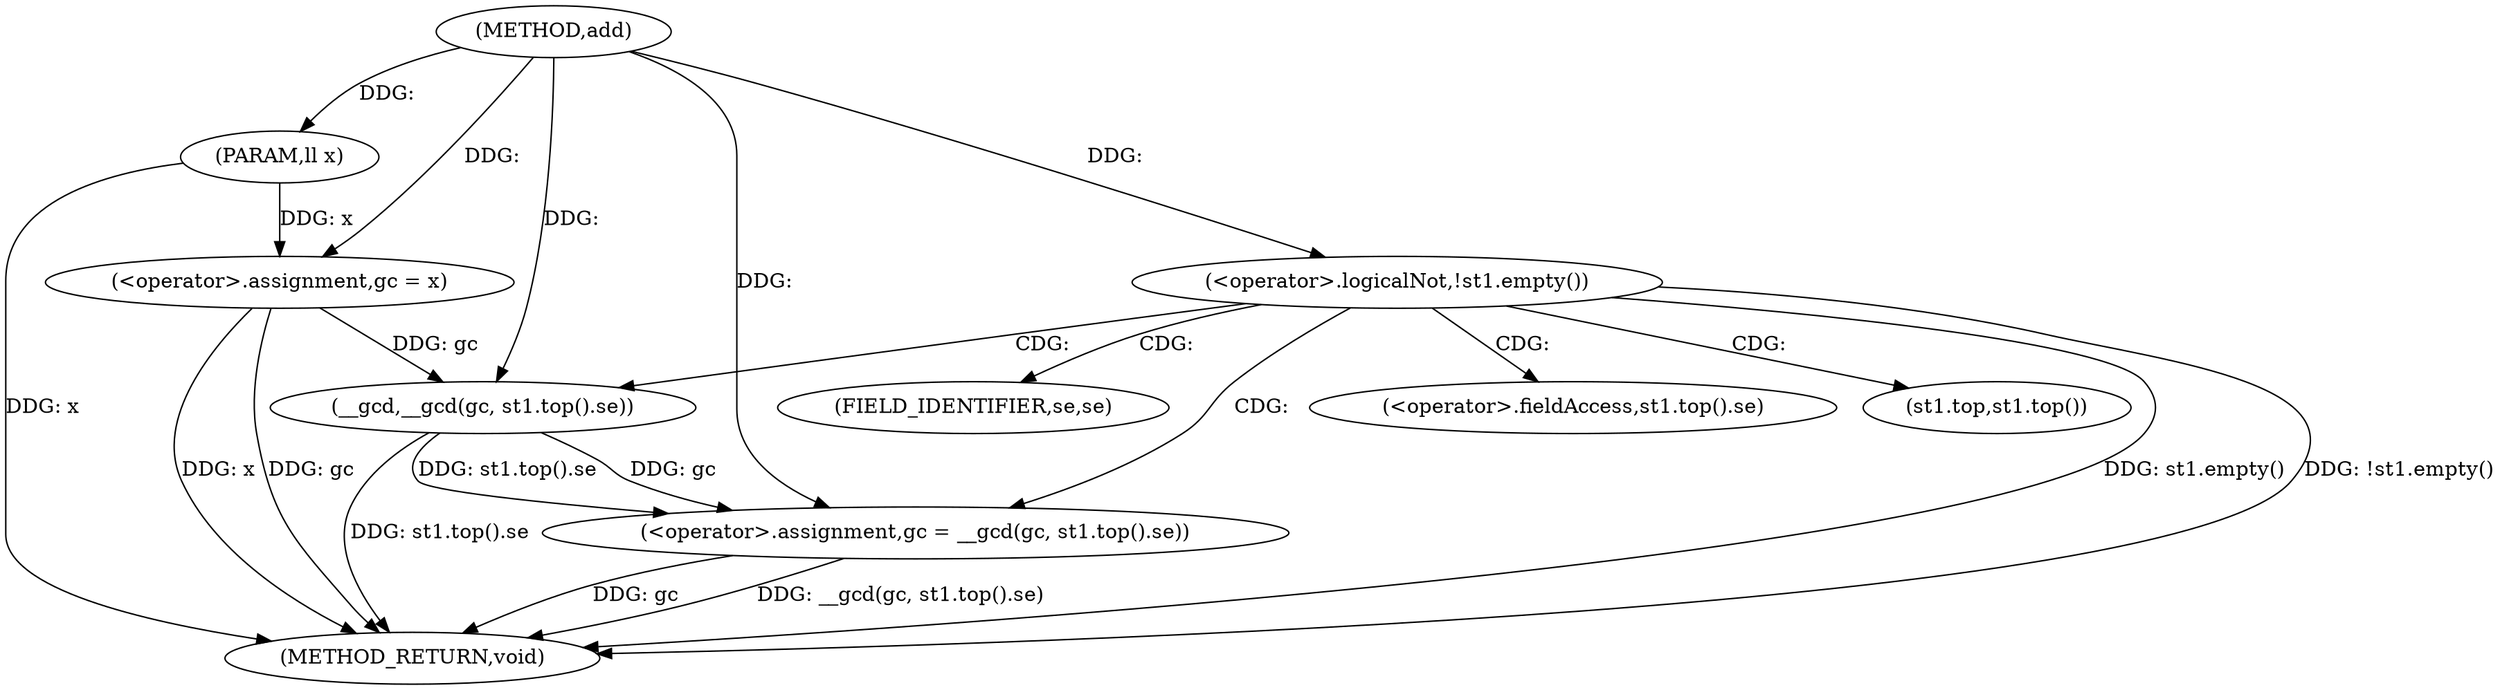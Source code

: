 digraph "add" {  
"1000103" [label = "(METHOD,add)" ]
"1000121" [label = "(METHOD_RETURN,void)" ]
"1000104" [label = "(PARAM,ll x)" ]
"1000107" [label = "(<operator>.assignment,gc = x)" ]
"1000111" [label = "(<operator>.logicalNot,!st1.empty())" ]
"1000113" [label = "(<operator>.assignment,gc = __gcd(gc, st1.top().se))" ]
"1000115" [label = "(__gcd,__gcd(gc, st1.top().se))" ]
"1000117" [label = "(<operator>.fieldAccess,st1.top().se)" ]
"1000118" [label = "(st1.top,st1.top())" ]
"1000119" [label = "(FIELD_IDENTIFIER,se,se)" ]
  "1000104" -> "1000121"  [ label = "DDG: x"] 
  "1000107" -> "1000121"  [ label = "DDG: gc"] 
  "1000107" -> "1000121"  [ label = "DDG: x"] 
  "1000111" -> "1000121"  [ label = "DDG: st1.empty()"] 
  "1000111" -> "1000121"  [ label = "DDG: !st1.empty()"] 
  "1000113" -> "1000121"  [ label = "DDG: gc"] 
  "1000115" -> "1000121"  [ label = "DDG: st1.top().se"] 
  "1000113" -> "1000121"  [ label = "DDG: __gcd(gc, st1.top().se)"] 
  "1000103" -> "1000104"  [ label = "DDG: "] 
  "1000104" -> "1000107"  [ label = "DDG: x"] 
  "1000103" -> "1000107"  [ label = "DDG: "] 
  "1000115" -> "1000113"  [ label = "DDG: st1.top().se"] 
  "1000115" -> "1000113"  [ label = "DDG: gc"] 
  "1000103" -> "1000111"  [ label = "DDG: "] 
  "1000103" -> "1000113"  [ label = "DDG: "] 
  "1000107" -> "1000115"  [ label = "DDG: gc"] 
  "1000103" -> "1000115"  [ label = "DDG: "] 
  "1000111" -> "1000115"  [ label = "CDG: "] 
  "1000111" -> "1000117"  [ label = "CDG: "] 
  "1000111" -> "1000113"  [ label = "CDG: "] 
  "1000111" -> "1000118"  [ label = "CDG: "] 
  "1000111" -> "1000119"  [ label = "CDG: "] 
}
